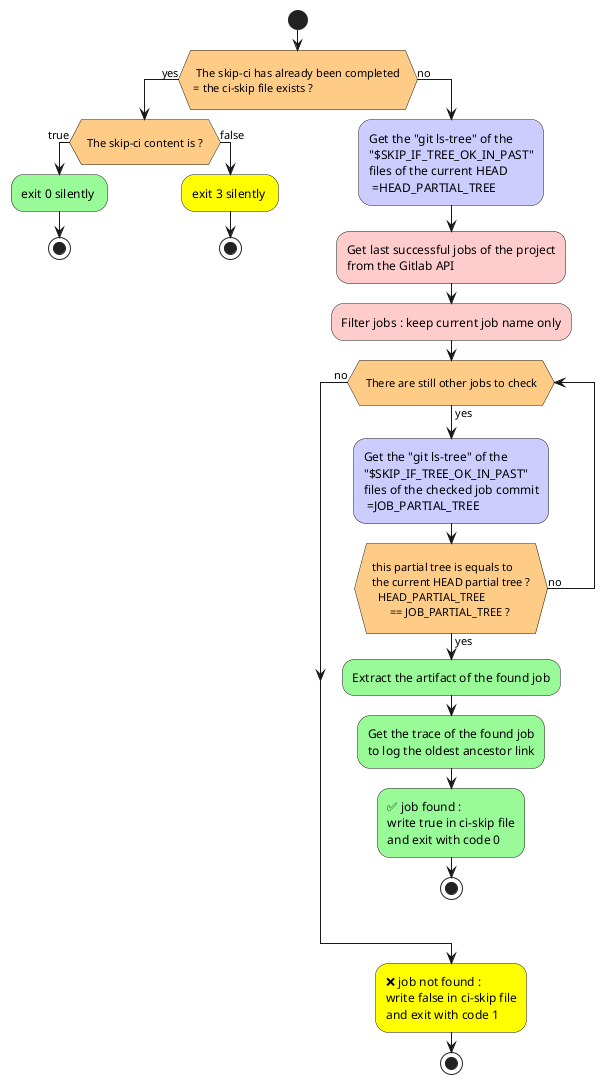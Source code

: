 @startuml
<style>
activityDiagram {
  diamond {
    BackgroundColor #ffcc88
  }
}
</style>

start

if (\n  The skip-ci has already been completed  \n = the ci-skip file exists ?\n) is (yes) then


if (\n  The skip-ci content is ?  \n) is (true) then
  #palegreen:exit 0 silently ;
  stop
else (false)
  #yellow:exit 3 silently ;
  stop
endif

else (no)
#ccccff:Get the "git ls-tree" of the\n"$SKIP_IF_TREE_OK_IN_PAST"\nfiles of the current HEAD\n =HEAD_PARTIAL_TREE;
#ffcccc:Get last successful jobs of the project\nfrom the Gitlab API;
#ffcccc:Filter jobs : keep current job name only;
while (\n  There are still other jobs to check  \n) is (yes)
   #ccccff:Get the "git ls-tree" of the\n"$SKIP_IF_TREE_OK_IN_PAST"\nfiles of the checked job commit\n =JOB_PARTIAL_TREE;
   if (\n  this partial tree is equals to \n  the current HEAD partial tree ?  \n    HEAD_PARTIAL_TREE\n        == JOB_PARTIAL_TREE ?\n) is (yes) then
     #palegreen:Extract the artifact of the found job;
     #palegreen:Get the trace of the found job\nto log the oldest ancestor link;
     #palegreen:✅ job found :\nwrite true in ci-skip file\nand exit with code 0;
     stop
   else (no)
   endif
endwhile (no)
#yellow:❌ job not found :\nwrite false in ci-skip file\nand exit with code 1;
stop

@enduml
